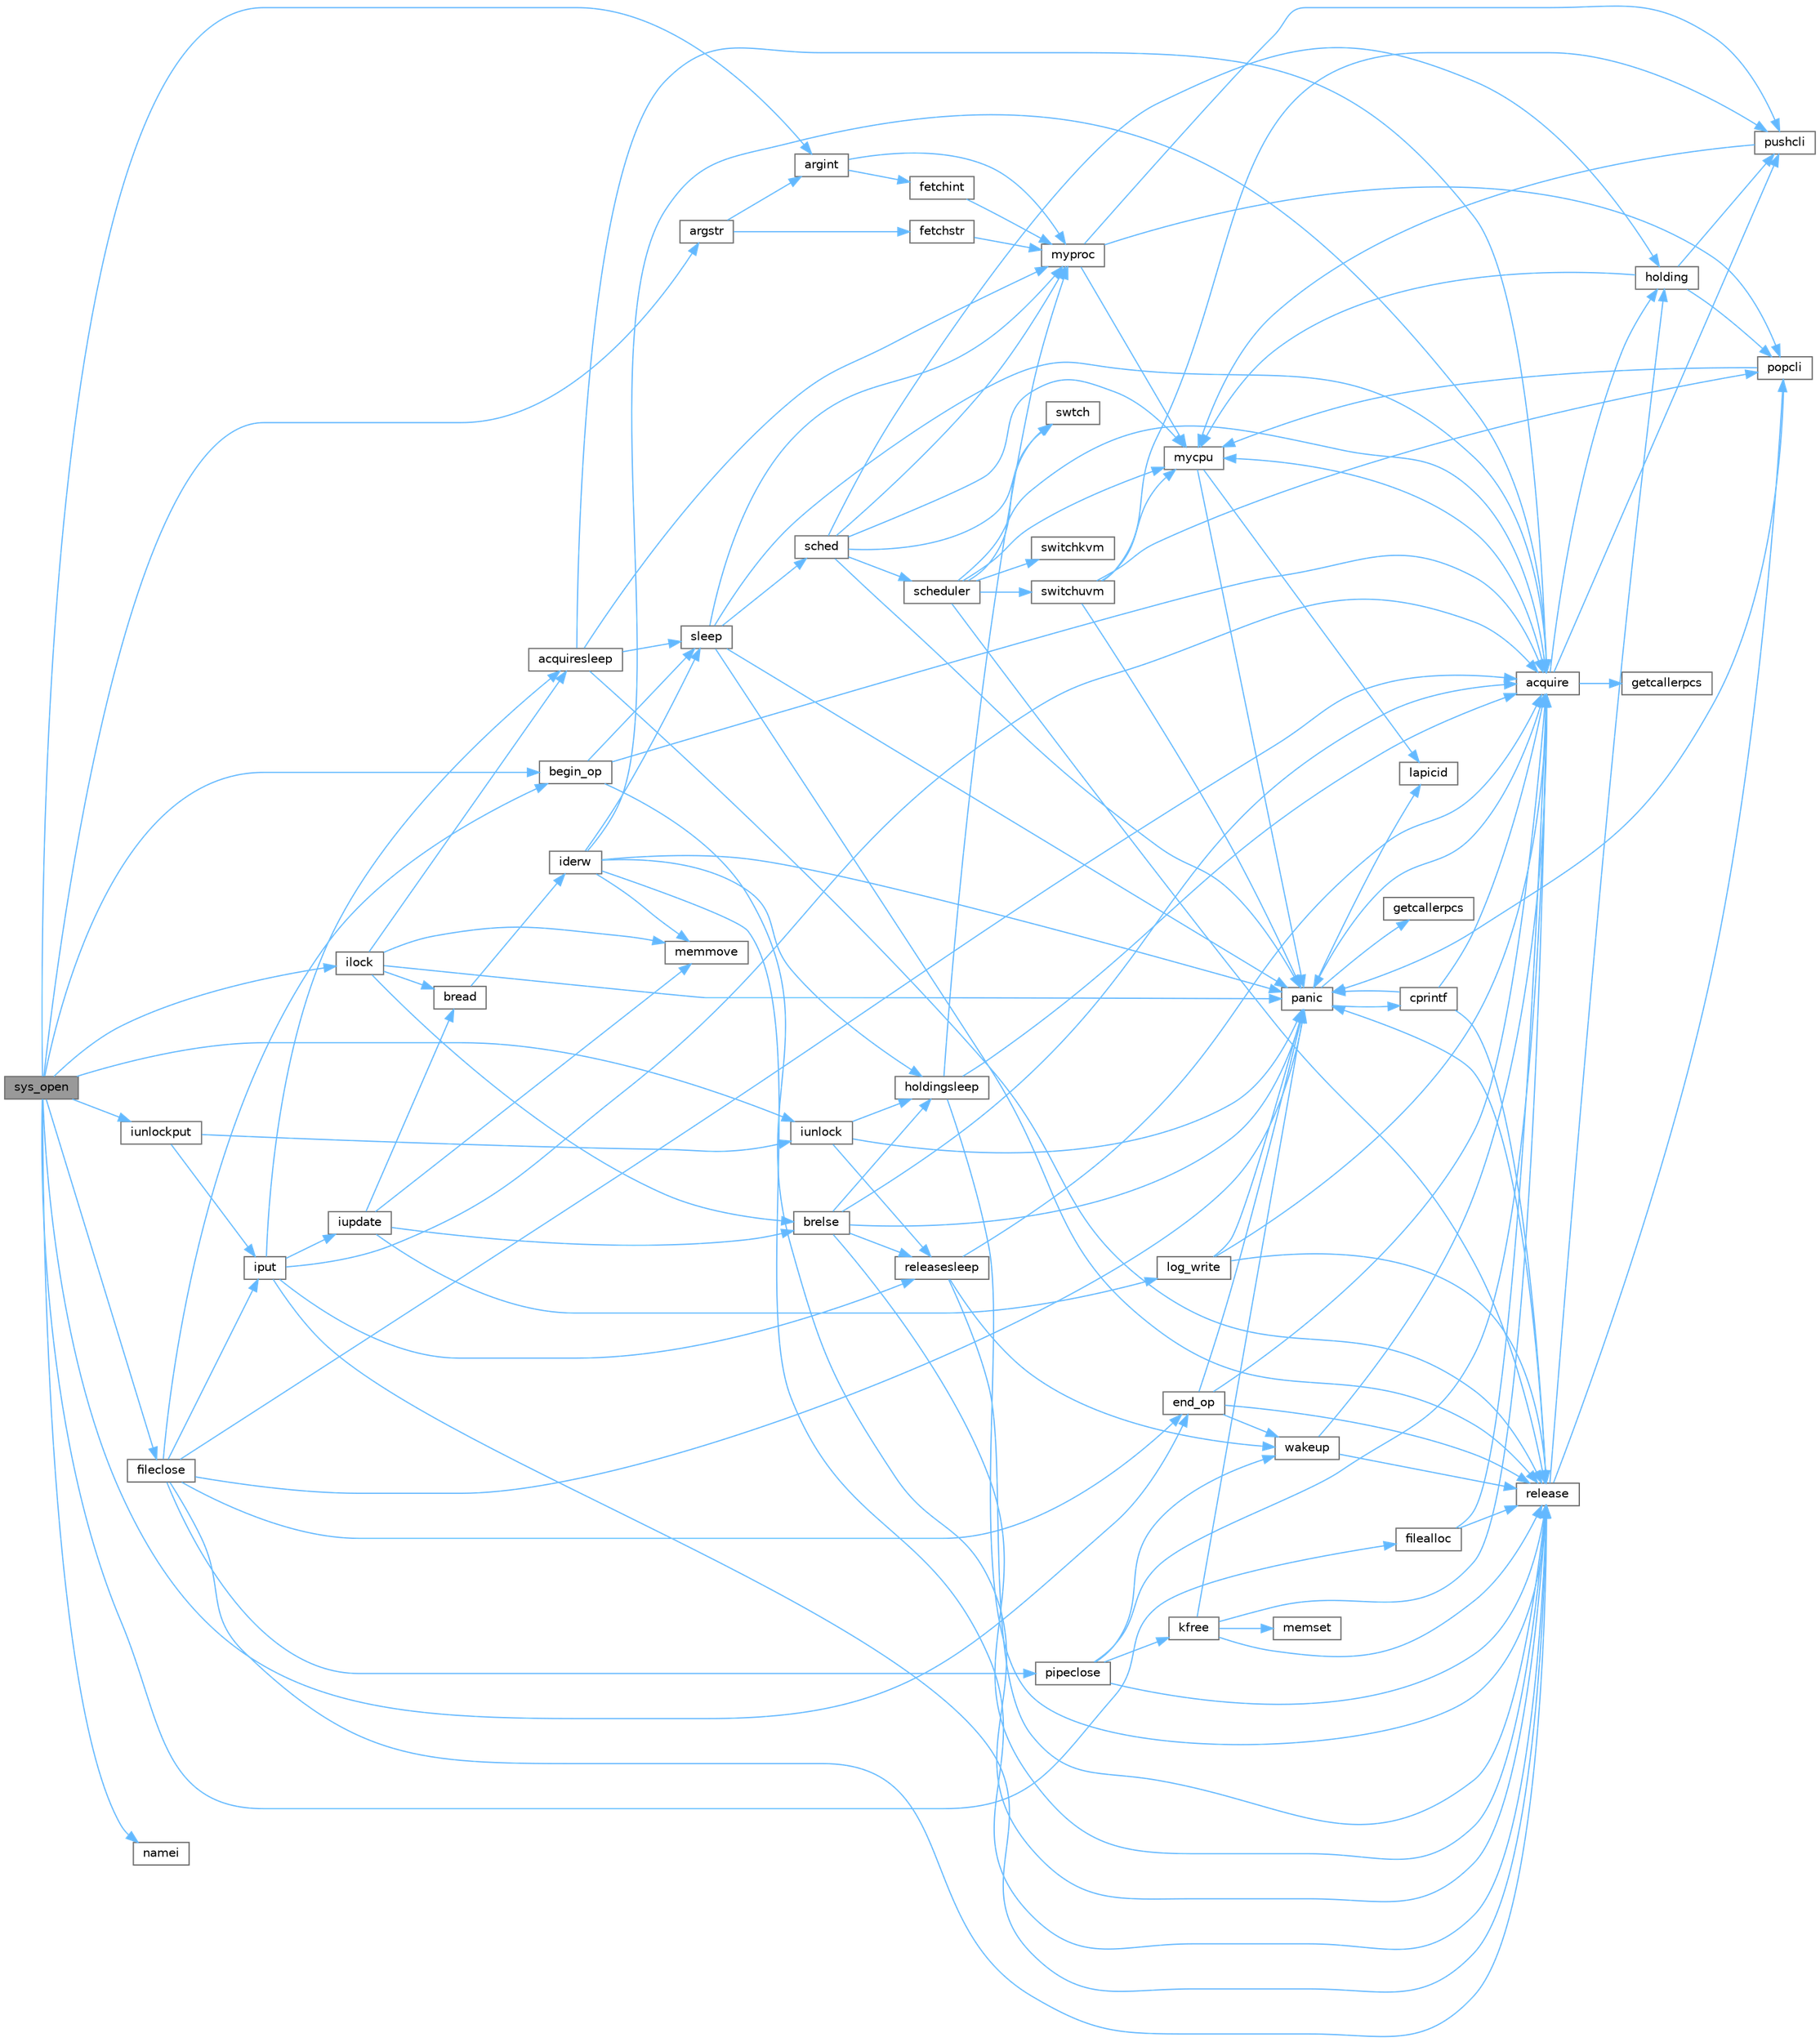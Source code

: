 digraph "sys_open"
{
 // LATEX_PDF_SIZE
  bgcolor="transparent";
  edge [fontname=Helvetica,fontsize=10,labelfontname=Helvetica,labelfontsize=10];
  node [fontname=Helvetica,fontsize=10,shape=box,height=0.2,width=0.4];
  rankdir="LR";
  Node1 [id="Node000001",label="sys_open",height=0.2,width=0.4,color="gray40", fillcolor="grey60", style="filled", fontcolor="black",tooltip=" "];
  Node1 -> Node2 [id="edge1_Node000001_Node000002",color="steelblue1",style="solid",tooltip=" "];
  Node2 [id="Node000002",label="argint",height=0.2,width=0.4,color="grey40", fillcolor="white", style="filled",URL="$db/dd8/syscall_8c.html#ade56ef2176f85cd61e7b91b400e7d4d3",tooltip=" "];
  Node2 -> Node3 [id="edge2_Node000002_Node000003",color="steelblue1",style="solid",tooltip=" "];
  Node3 [id="Node000003",label="fetchint",height=0.2,width=0.4,color="grey40", fillcolor="white", style="filled",URL="$db/dd8/syscall_8c.html#a918cadc6c55aa7ac38982659c27a3a75",tooltip=" "];
  Node3 -> Node4 [id="edge3_Node000003_Node000004",color="steelblue1",style="solid",tooltip=" "];
  Node4 [id="Node000004",label="myproc",height=0.2,width=0.4,color="grey40", fillcolor="white", style="filled",URL="$d3/dda/proc_8c.html#a41af0935f3989aae450cf8988cd9c3a9",tooltip=" "];
  Node4 -> Node5 [id="edge4_Node000004_Node000005",color="steelblue1",style="solid",tooltip=" "];
  Node5 [id="Node000005",label="mycpu",height=0.2,width=0.4,color="grey40", fillcolor="white", style="filled",URL="$d3/dda/proc_8c.html#ad427959ad025dabd8cd393b27ec39160",tooltip=" "];
  Node5 -> Node6 [id="edge5_Node000005_Node000006",color="steelblue1",style="solid",tooltip=" "];
  Node6 [id="Node000006",label="lapicid",height=0.2,width=0.4,color="grey40", fillcolor="white", style="filled",URL="$dc/df6/lapic_8c.html#a627f7996b64f99d885244a5102c85164",tooltip=" "];
  Node5 -> Node7 [id="edge6_Node000005_Node000007",color="steelblue1",style="solid",tooltip=" "];
  Node7 [id="Node000007",label="panic",height=0.2,width=0.4,color="grey40", fillcolor="white", style="filled",URL="$d0/d56/console_8c.html#a95c0aca5d6d7487933984f08b189917a",tooltip=" "];
  Node7 -> Node8 [id="edge7_Node000007_Node000008",color="steelblue1",style="solid",tooltip=" "];
  Node8 [id="Node000008",label="cprintf",height=0.2,width=0.4,color="grey40", fillcolor="white", style="filled",URL="$d0/d56/console_8c.html#a90f0742d846503e4ed1804f1df421ec6",tooltip=" "];
  Node8 -> Node9 [id="edge8_Node000008_Node000009",color="steelblue1",style="solid",tooltip=" "];
  Node9 [id="Node000009",label="acquire",height=0.2,width=0.4,color="grey40", fillcolor="white", style="filled",URL="$d3/d2d/spinlock_8c.html#aed377f16a085b00de3a4b32392adbdfb",tooltip=" "];
  Node9 -> Node10 [id="edge9_Node000009_Node000010",color="steelblue1",style="solid",tooltip=" "];
  Node10 [id="Node000010",label="getcallerpcs",height=0.2,width=0.4,color="grey40", fillcolor="white", style="filled",URL="$d3/d2d/spinlock_8c.html#a6ac35304ea80f01086b47edcc2328010",tooltip=" "];
  Node9 -> Node11 [id="edge10_Node000009_Node000011",color="steelblue1",style="solid",tooltip=" "];
  Node11 [id="Node000011",label="holding",height=0.2,width=0.4,color="grey40", fillcolor="white", style="filled",URL="$d3/d2d/spinlock_8c.html#aea48df3e5cfb903179ad3dc78ab502d9",tooltip=" "];
  Node11 -> Node5 [id="edge11_Node000011_Node000005",color="steelblue1",style="solid",tooltip=" "];
  Node11 -> Node12 [id="edge12_Node000011_Node000012",color="steelblue1",style="solid",tooltip=" "];
  Node12 [id="Node000012",label="popcli",height=0.2,width=0.4,color="grey40", fillcolor="white", style="filled",URL="$d3/d2d/spinlock_8c.html#ae3424f669269fef400ce29c3aeb43fdb",tooltip=" "];
  Node12 -> Node5 [id="edge13_Node000012_Node000005",color="steelblue1",style="solid",tooltip=" "];
  Node12 -> Node7 [id="edge14_Node000012_Node000007",color="steelblue1",style="solid",tooltip=" "];
  Node11 -> Node13 [id="edge15_Node000011_Node000013",color="steelblue1",style="solid",tooltip=" "];
  Node13 [id="Node000013",label="pushcli",height=0.2,width=0.4,color="grey40", fillcolor="white", style="filled",URL="$d3/d2d/spinlock_8c.html#a206b749d1b7768dadce61cbcde7e0f1c",tooltip=" "];
  Node13 -> Node5 [id="edge16_Node000013_Node000005",color="steelblue1",style="solid",tooltip=" "];
  Node9 -> Node5 [id="edge17_Node000009_Node000005",color="steelblue1",style="solid",tooltip=" "];
  Node9 -> Node7 [id="edge18_Node000009_Node000007",color="steelblue1",style="solid",tooltip=" "];
  Node9 -> Node13 [id="edge19_Node000009_Node000013",color="steelblue1",style="solid",tooltip=" "];
  Node8 -> Node7 [id="edge20_Node000008_Node000007",color="steelblue1",style="solid",tooltip=" "];
  Node8 -> Node14 [id="edge21_Node000008_Node000014",color="steelblue1",style="solid",tooltip=" "];
  Node14 [id="Node000014",label="release",height=0.2,width=0.4,color="grey40", fillcolor="white", style="filled",URL="$d3/d2d/spinlock_8c.html#a1cee376aa9a00e754bf5481cd5f3d97b",tooltip=" "];
  Node14 -> Node11 [id="edge22_Node000014_Node000011",color="steelblue1",style="solid",tooltip=" "];
  Node14 -> Node7 [id="edge23_Node000014_Node000007",color="steelblue1",style="solid",tooltip=" "];
  Node14 -> Node12 [id="edge24_Node000014_Node000012",color="steelblue1",style="solid",tooltip=" "];
  Node7 -> Node15 [id="edge25_Node000007_Node000015",color="steelblue1",style="solid",tooltip=" "];
  Node15 [id="Node000015",label="getcallerpcs",height=0.2,width=0.4,color="grey40", fillcolor="white", style="filled",URL="$d5/d64/defs_8h.html#a4105de9e2969515d6c6c795c4386f69f",tooltip=" "];
  Node7 -> Node6 [id="edge26_Node000007_Node000006",color="steelblue1",style="solid",tooltip=" "];
  Node4 -> Node12 [id="edge27_Node000004_Node000012",color="steelblue1",style="solid",tooltip=" "];
  Node4 -> Node13 [id="edge28_Node000004_Node000013",color="steelblue1",style="solid",tooltip=" "];
  Node2 -> Node4 [id="edge29_Node000002_Node000004",color="steelblue1",style="solid",tooltip=" "];
  Node1 -> Node16 [id="edge30_Node000001_Node000016",color="steelblue1",style="solid",tooltip=" "];
  Node16 [id="Node000016",label="argstr",height=0.2,width=0.4,color="grey40", fillcolor="white", style="filled",URL="$db/dd8/syscall_8c.html#a662eedd65f3e2165093842b80e3bc024",tooltip=" "];
  Node16 -> Node2 [id="edge31_Node000016_Node000002",color="steelblue1",style="solid",tooltip=" "];
  Node16 -> Node17 [id="edge32_Node000016_Node000017",color="steelblue1",style="solid",tooltip=" "];
  Node17 [id="Node000017",label="fetchstr",height=0.2,width=0.4,color="grey40", fillcolor="white", style="filled",URL="$db/dd8/syscall_8c.html#ace37b4584713ab6bda44a282a298961f",tooltip=" "];
  Node17 -> Node4 [id="edge33_Node000017_Node000004",color="steelblue1",style="solid",tooltip=" "];
  Node1 -> Node18 [id="edge34_Node000001_Node000018",color="steelblue1",style="solid",tooltip=" "];
  Node18 [id="Node000018",label="begin_op",height=0.2,width=0.4,color="grey40", fillcolor="white", style="filled",URL="$d7/df8/log_8c.html#ac96aa31ffc0500e749c62c4d377c21c9",tooltip=" "];
  Node18 -> Node9 [id="edge35_Node000018_Node000009",color="steelblue1",style="solid",tooltip=" "];
  Node18 -> Node14 [id="edge36_Node000018_Node000014",color="steelblue1",style="solid",tooltip=" "];
  Node18 -> Node19 [id="edge37_Node000018_Node000019",color="steelblue1",style="solid",tooltip=" "];
  Node19 [id="Node000019",label="sleep",height=0.2,width=0.4,color="grey40", fillcolor="white", style="filled",URL="$d3/dda/proc_8c.html#ae70cc0370342e46f6db3bec367232457",tooltip=" "];
  Node19 -> Node9 [id="edge38_Node000019_Node000009",color="steelblue1",style="solid",tooltip=" "];
  Node19 -> Node4 [id="edge39_Node000019_Node000004",color="steelblue1",style="solid",tooltip=" "];
  Node19 -> Node7 [id="edge40_Node000019_Node000007",color="steelblue1",style="solid",tooltip=" "];
  Node19 -> Node14 [id="edge41_Node000019_Node000014",color="steelblue1",style="solid",tooltip=" "];
  Node19 -> Node20 [id="edge42_Node000019_Node000020",color="steelblue1",style="solid",tooltip=" "];
  Node20 [id="Node000020",label="sched",height=0.2,width=0.4,color="grey40", fillcolor="white", style="filled",URL="$d3/dda/proc_8c.html#ad788da91743c333b5bed7c4a0dd12365",tooltip=" "];
  Node20 -> Node11 [id="edge43_Node000020_Node000011",color="steelblue1",style="solid",tooltip=" "];
  Node20 -> Node5 [id="edge44_Node000020_Node000005",color="steelblue1",style="solid",tooltip=" "];
  Node20 -> Node4 [id="edge45_Node000020_Node000004",color="steelblue1",style="solid",tooltip=" "];
  Node20 -> Node7 [id="edge46_Node000020_Node000007",color="steelblue1",style="solid",tooltip=" "];
  Node20 -> Node21 [id="edge47_Node000020_Node000021",color="steelblue1",style="solid",tooltip=" "];
  Node21 [id="Node000021",label="scheduler",height=0.2,width=0.4,color="grey40", fillcolor="white", style="filled",URL="$d3/dda/proc_8c.html#a9fa00b0be5d3c4781048861e2506eb63",tooltip=" "];
  Node21 -> Node9 [id="edge48_Node000021_Node000009",color="steelblue1",style="solid",tooltip=" "];
  Node21 -> Node5 [id="edge49_Node000021_Node000005",color="steelblue1",style="solid",tooltip=" "];
  Node21 -> Node14 [id="edge50_Node000021_Node000014",color="steelblue1",style="solid",tooltip=" "];
  Node21 -> Node22 [id="edge51_Node000021_Node000022",color="steelblue1",style="solid",tooltip=" "];
  Node22 [id="Node000022",label="switchkvm",height=0.2,width=0.4,color="grey40", fillcolor="white", style="filled",URL="$de/de9/vm_8c.html#a02ca0670bc1fe12e38453082631ff360",tooltip=" "];
  Node21 -> Node23 [id="edge52_Node000021_Node000023",color="steelblue1",style="solid",tooltip=" "];
  Node23 [id="Node000023",label="switchuvm",height=0.2,width=0.4,color="grey40", fillcolor="white", style="filled",URL="$de/de9/vm_8c.html#a87c90f0ab2a1b11c2b55f4e483bb8493",tooltip=" "];
  Node23 -> Node5 [id="edge53_Node000023_Node000005",color="steelblue1",style="solid",tooltip=" "];
  Node23 -> Node7 [id="edge54_Node000023_Node000007",color="steelblue1",style="solid",tooltip=" "];
  Node23 -> Node12 [id="edge55_Node000023_Node000012",color="steelblue1",style="solid",tooltip=" "];
  Node23 -> Node13 [id="edge56_Node000023_Node000013",color="steelblue1",style="solid",tooltip=" "];
  Node21 -> Node24 [id="edge57_Node000021_Node000024",color="steelblue1",style="solid",tooltip=" "];
  Node24 [id="Node000024",label="swtch",height=0.2,width=0.4,color="grey40", fillcolor="white", style="filled",URL="$d5/d64/defs_8h.html#a1d9e7047d3dfb57809a2541d8387705e",tooltip=" "];
  Node20 -> Node24 [id="edge58_Node000020_Node000024",color="steelblue1",style="solid",tooltip=" "];
  Node1 -> Node25 [id="edge59_Node000001_Node000025",color="steelblue1",style="solid",tooltip=" "];
  Node25 [id="Node000025",label="end_op",height=0.2,width=0.4,color="grey40", fillcolor="white", style="filled",URL="$d7/df8/log_8c.html#ac0f12be0ca0de555e60b27b06a57a65b",tooltip=" "];
  Node25 -> Node9 [id="edge60_Node000025_Node000009",color="steelblue1",style="solid",tooltip=" "];
  Node25 -> Node7 [id="edge61_Node000025_Node000007",color="steelblue1",style="solid",tooltip=" "];
  Node25 -> Node14 [id="edge62_Node000025_Node000014",color="steelblue1",style="solid",tooltip=" "];
  Node25 -> Node26 [id="edge63_Node000025_Node000026",color="steelblue1",style="solid",tooltip=" "];
  Node26 [id="Node000026",label="wakeup",height=0.2,width=0.4,color="grey40", fillcolor="white", style="filled",URL="$d3/dda/proc_8c.html#a4a34d9f03e436cfa09b88f735f6ee952",tooltip=" "];
  Node26 -> Node9 [id="edge64_Node000026_Node000009",color="steelblue1",style="solid",tooltip=" "];
  Node26 -> Node14 [id="edge65_Node000026_Node000014",color="steelblue1",style="solid",tooltip=" "];
  Node1 -> Node27 [id="edge66_Node000001_Node000027",color="steelblue1",style="solid",tooltip=" "];
  Node27 [id="Node000027",label="filealloc",height=0.2,width=0.4,color="grey40", fillcolor="white", style="filled",URL="$d6/d13/file_8c.html#ac56b15561658d0e74ce1c53309b8f97d",tooltip=" "];
  Node27 -> Node9 [id="edge67_Node000027_Node000009",color="steelblue1",style="solid",tooltip=" "];
  Node27 -> Node14 [id="edge68_Node000027_Node000014",color="steelblue1",style="solid",tooltip=" "];
  Node1 -> Node28 [id="edge69_Node000001_Node000028",color="steelblue1",style="solid",tooltip=" "];
  Node28 [id="Node000028",label="fileclose",height=0.2,width=0.4,color="grey40", fillcolor="white", style="filled",URL="$d6/d13/file_8c.html#ae557c81ab89c24219146144bb6adaa2c",tooltip=" "];
  Node28 -> Node9 [id="edge70_Node000028_Node000009",color="steelblue1",style="solid",tooltip=" "];
  Node28 -> Node18 [id="edge71_Node000028_Node000018",color="steelblue1",style="solid",tooltip=" "];
  Node28 -> Node25 [id="edge72_Node000028_Node000025",color="steelblue1",style="solid",tooltip=" "];
  Node28 -> Node29 [id="edge73_Node000028_Node000029",color="steelblue1",style="solid",tooltip=" "];
  Node29 [id="Node000029",label="iput",height=0.2,width=0.4,color="grey40", fillcolor="white", style="filled",URL="$d2/d5a/fs_8c.html#ab3c447f135c68e4c3c1f8d5866f6e77b",tooltip=" "];
  Node29 -> Node9 [id="edge74_Node000029_Node000009",color="steelblue1",style="solid",tooltip=" "];
  Node29 -> Node30 [id="edge75_Node000029_Node000030",color="steelblue1",style="solid",tooltip=" "];
  Node30 [id="Node000030",label="acquiresleep",height=0.2,width=0.4,color="grey40", fillcolor="white", style="filled",URL="$d8/dd1/sleeplock_8c.html#aaad2d7a86d4859982dd9a132f5128ff2",tooltip=" "];
  Node30 -> Node9 [id="edge76_Node000030_Node000009",color="steelblue1",style="solid",tooltip=" "];
  Node30 -> Node4 [id="edge77_Node000030_Node000004",color="steelblue1",style="solid",tooltip=" "];
  Node30 -> Node14 [id="edge78_Node000030_Node000014",color="steelblue1",style="solid",tooltip=" "];
  Node30 -> Node19 [id="edge79_Node000030_Node000019",color="steelblue1",style="solid",tooltip=" "];
  Node29 -> Node31 [id="edge80_Node000029_Node000031",color="steelblue1",style="solid",tooltip=" "];
  Node31 [id="Node000031",label="iupdate",height=0.2,width=0.4,color="grey40", fillcolor="white", style="filled",URL="$d2/d5a/fs_8c.html#a7220afa8e5f4bea540eb95879ea7df6e",tooltip=" "];
  Node31 -> Node32 [id="edge81_Node000031_Node000032",color="steelblue1",style="solid",tooltip=" "];
  Node32 [id="Node000032",label="bread",height=0.2,width=0.4,color="grey40", fillcolor="white", style="filled",URL="$dc/de6/bio_8c.html#a30b8d2ef2300ed8e3d879a428fe39898",tooltip=" "];
  Node32 -> Node33 [id="edge82_Node000032_Node000033",color="steelblue1",style="solid",tooltip=" "];
  Node33 [id="Node000033",label="iderw",height=0.2,width=0.4,color="grey40", fillcolor="white", style="filled",URL="$da/d9b/memide_8c.html#a7f36b008f02088c86f76e98e05b55af5",tooltip=" "];
  Node33 -> Node9 [id="edge83_Node000033_Node000009",color="steelblue1",style="solid",tooltip=" "];
  Node33 -> Node34 [id="edge84_Node000033_Node000034",color="steelblue1",style="solid",tooltip=" "];
  Node34 [id="Node000034",label="holdingsleep",height=0.2,width=0.4,color="grey40", fillcolor="white", style="filled",URL="$d8/dd1/sleeplock_8c.html#a6fdbe54cbecd8fc67d74793b27adcf05",tooltip=" "];
  Node34 -> Node9 [id="edge85_Node000034_Node000009",color="steelblue1",style="solid",tooltip=" "];
  Node34 -> Node4 [id="edge86_Node000034_Node000004",color="steelblue1",style="solid",tooltip=" "];
  Node34 -> Node14 [id="edge87_Node000034_Node000014",color="steelblue1",style="solid",tooltip=" "];
  Node33 -> Node35 [id="edge88_Node000033_Node000035",color="steelblue1",style="solid",tooltip=" "];
  Node35 [id="Node000035",label="memmove",height=0.2,width=0.4,color="grey40", fillcolor="white", style="filled",URL="$d1/db0/string_8c.html#a07f97e2ed1ce37955192d52de8f4911f",tooltip=" "];
  Node33 -> Node7 [id="edge89_Node000033_Node000007",color="steelblue1",style="solid",tooltip=" "];
  Node33 -> Node14 [id="edge90_Node000033_Node000014",color="steelblue1",style="solid",tooltip=" "];
  Node33 -> Node19 [id="edge91_Node000033_Node000019",color="steelblue1",style="solid",tooltip=" "];
  Node31 -> Node36 [id="edge92_Node000031_Node000036",color="steelblue1",style="solid",tooltip=" "];
  Node36 [id="Node000036",label="brelse",height=0.2,width=0.4,color="grey40", fillcolor="white", style="filled",URL="$dc/de6/bio_8c.html#ab5335aeb503731104314321a78a6d727",tooltip=" "];
  Node36 -> Node9 [id="edge93_Node000036_Node000009",color="steelblue1",style="solid",tooltip=" "];
  Node36 -> Node34 [id="edge94_Node000036_Node000034",color="steelblue1",style="solid",tooltip=" "];
  Node36 -> Node7 [id="edge95_Node000036_Node000007",color="steelblue1",style="solid",tooltip=" "];
  Node36 -> Node14 [id="edge96_Node000036_Node000014",color="steelblue1",style="solid",tooltip=" "];
  Node36 -> Node37 [id="edge97_Node000036_Node000037",color="steelblue1",style="solid",tooltip=" "];
  Node37 [id="Node000037",label="releasesleep",height=0.2,width=0.4,color="grey40", fillcolor="white", style="filled",URL="$d8/dd1/sleeplock_8c.html#aa997067c2c9bfef15af6fa0a10c20f4a",tooltip=" "];
  Node37 -> Node9 [id="edge98_Node000037_Node000009",color="steelblue1",style="solid",tooltip=" "];
  Node37 -> Node14 [id="edge99_Node000037_Node000014",color="steelblue1",style="solid",tooltip=" "];
  Node37 -> Node26 [id="edge100_Node000037_Node000026",color="steelblue1",style="solid",tooltip=" "];
  Node31 -> Node38 [id="edge101_Node000031_Node000038",color="steelblue1",style="solid",tooltip=" "];
  Node38 [id="Node000038",label="log_write",height=0.2,width=0.4,color="grey40", fillcolor="white", style="filled",URL="$d7/df8/log_8c.html#a7eacb0fbebe5ce4c7d3ddea15908b13d",tooltip=" "];
  Node38 -> Node9 [id="edge102_Node000038_Node000009",color="steelblue1",style="solid",tooltip=" "];
  Node38 -> Node7 [id="edge103_Node000038_Node000007",color="steelblue1",style="solid",tooltip=" "];
  Node38 -> Node14 [id="edge104_Node000038_Node000014",color="steelblue1",style="solid",tooltip=" "];
  Node31 -> Node35 [id="edge105_Node000031_Node000035",color="steelblue1",style="solid",tooltip=" "];
  Node29 -> Node14 [id="edge106_Node000029_Node000014",color="steelblue1",style="solid",tooltip=" "];
  Node29 -> Node37 [id="edge107_Node000029_Node000037",color="steelblue1",style="solid",tooltip=" "];
  Node28 -> Node7 [id="edge108_Node000028_Node000007",color="steelblue1",style="solid",tooltip=" "];
  Node28 -> Node39 [id="edge109_Node000028_Node000039",color="steelblue1",style="solid",tooltip=" "];
  Node39 [id="Node000039",label="pipeclose",height=0.2,width=0.4,color="grey40", fillcolor="white", style="filled",URL="$d1/d47/pipe_8c.html#a48642f54734698f6f881ee07723292cb",tooltip=" "];
  Node39 -> Node9 [id="edge110_Node000039_Node000009",color="steelblue1",style="solid",tooltip=" "];
  Node39 -> Node40 [id="edge111_Node000039_Node000040",color="steelblue1",style="solid",tooltip=" "];
  Node40 [id="Node000040",label="kfree",height=0.2,width=0.4,color="grey40", fillcolor="white", style="filled",URL="$d4/def/kalloc_8c.html#aced59ecf8411235f6dffc065236711a5",tooltip=" "];
  Node40 -> Node9 [id="edge112_Node000040_Node000009",color="steelblue1",style="solid",tooltip=" "];
  Node40 -> Node41 [id="edge113_Node000040_Node000041",color="steelblue1",style="solid",tooltip=" "];
  Node41 [id="Node000041",label="memset",height=0.2,width=0.4,color="grey40", fillcolor="white", style="filled",URL="$db/d8a/ulib_8c.html#aa9cdc2409c15ccd5ee3b2031576f4093",tooltip=" "];
  Node40 -> Node7 [id="edge114_Node000040_Node000007",color="steelblue1",style="solid",tooltip=" "];
  Node40 -> Node14 [id="edge115_Node000040_Node000014",color="steelblue1",style="solid",tooltip=" "];
  Node39 -> Node14 [id="edge116_Node000039_Node000014",color="steelblue1",style="solid",tooltip=" "];
  Node39 -> Node26 [id="edge117_Node000039_Node000026",color="steelblue1",style="solid",tooltip=" "];
  Node28 -> Node14 [id="edge118_Node000028_Node000014",color="steelblue1",style="solid",tooltip=" "];
  Node1 -> Node42 [id="edge119_Node000001_Node000042",color="steelblue1",style="solid",tooltip=" "];
  Node42 [id="Node000042",label="ilock",height=0.2,width=0.4,color="grey40", fillcolor="white", style="filled",URL="$d2/d5a/fs_8c.html#aed28187406d84a3aa71f10c6235a03ec",tooltip=" "];
  Node42 -> Node30 [id="edge120_Node000042_Node000030",color="steelblue1",style="solid",tooltip=" "];
  Node42 -> Node32 [id="edge121_Node000042_Node000032",color="steelblue1",style="solid",tooltip=" "];
  Node42 -> Node36 [id="edge122_Node000042_Node000036",color="steelblue1",style="solid",tooltip=" "];
  Node42 -> Node35 [id="edge123_Node000042_Node000035",color="steelblue1",style="solid",tooltip=" "];
  Node42 -> Node7 [id="edge124_Node000042_Node000007",color="steelblue1",style="solid",tooltip=" "];
  Node1 -> Node43 [id="edge125_Node000001_Node000043",color="steelblue1",style="solid",tooltip=" "];
  Node43 [id="Node000043",label="iunlock",height=0.2,width=0.4,color="grey40", fillcolor="white", style="filled",URL="$d2/d5a/fs_8c.html#ae4e29916219b9293b37f9c34220694fe",tooltip=" "];
  Node43 -> Node34 [id="edge126_Node000043_Node000034",color="steelblue1",style="solid",tooltip=" "];
  Node43 -> Node7 [id="edge127_Node000043_Node000007",color="steelblue1",style="solid",tooltip=" "];
  Node43 -> Node37 [id="edge128_Node000043_Node000037",color="steelblue1",style="solid",tooltip=" "];
  Node1 -> Node44 [id="edge129_Node000001_Node000044",color="steelblue1",style="solid",tooltip=" "];
  Node44 [id="Node000044",label="iunlockput",height=0.2,width=0.4,color="grey40", fillcolor="white", style="filled",URL="$d2/d5a/fs_8c.html#a207b3008bae35596c55ec7c4fc6875eb",tooltip=" "];
  Node44 -> Node29 [id="edge130_Node000044_Node000029",color="steelblue1",style="solid",tooltip=" "];
  Node44 -> Node43 [id="edge131_Node000044_Node000043",color="steelblue1",style="solid",tooltip=" "];
  Node1 -> Node45 [id="edge132_Node000001_Node000045",color="steelblue1",style="solid",tooltip=" "];
  Node45 [id="Node000045",label="namei",height=0.2,width=0.4,color="grey40", fillcolor="white", style="filled",URL="$d2/d5a/fs_8c.html#a35c52ecf358097c17dcbbd5594acb41a",tooltip=" "];
}
